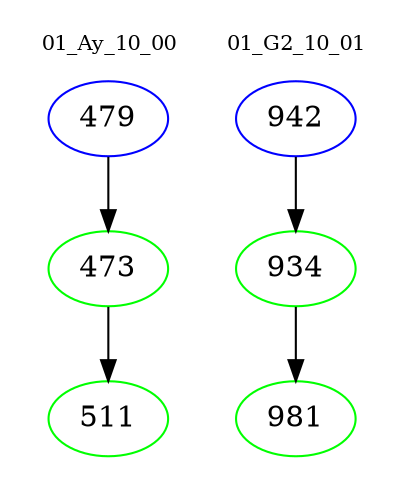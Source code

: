 digraph{
subgraph cluster_0 {
color = white
label = "01_Ay_10_00";
fontsize=10;
T0_479 [label="479", color="blue"]
T0_479 -> T0_473 [color="black"]
T0_473 [label="473", color="green"]
T0_473 -> T0_511 [color="black"]
T0_511 [label="511", color="green"]
}
subgraph cluster_1 {
color = white
label = "01_G2_10_01";
fontsize=10;
T1_942 [label="942", color="blue"]
T1_942 -> T1_934 [color="black"]
T1_934 [label="934", color="green"]
T1_934 -> T1_981 [color="black"]
T1_981 [label="981", color="green"]
}
}
